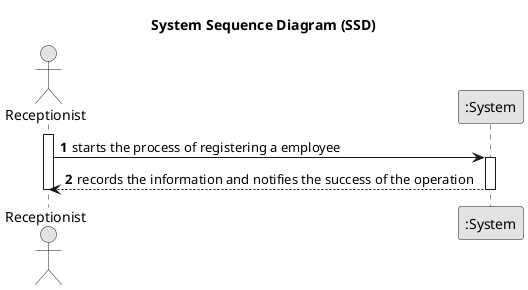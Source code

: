 @startuml
skinparam monochrome true
skinparam packageStyle rectangle
skinparam shadowing false

title System Sequence Diagram (SSD)

autonumber

actor Receptionist
participant ":System" as System

activate Receptionist
    Receptionist -> System : starts the process of registering a employee

activate System
    System --> Receptionist : records the information and notifies the success of the operation
deactivate System
deactivate Receptionist

@enduml